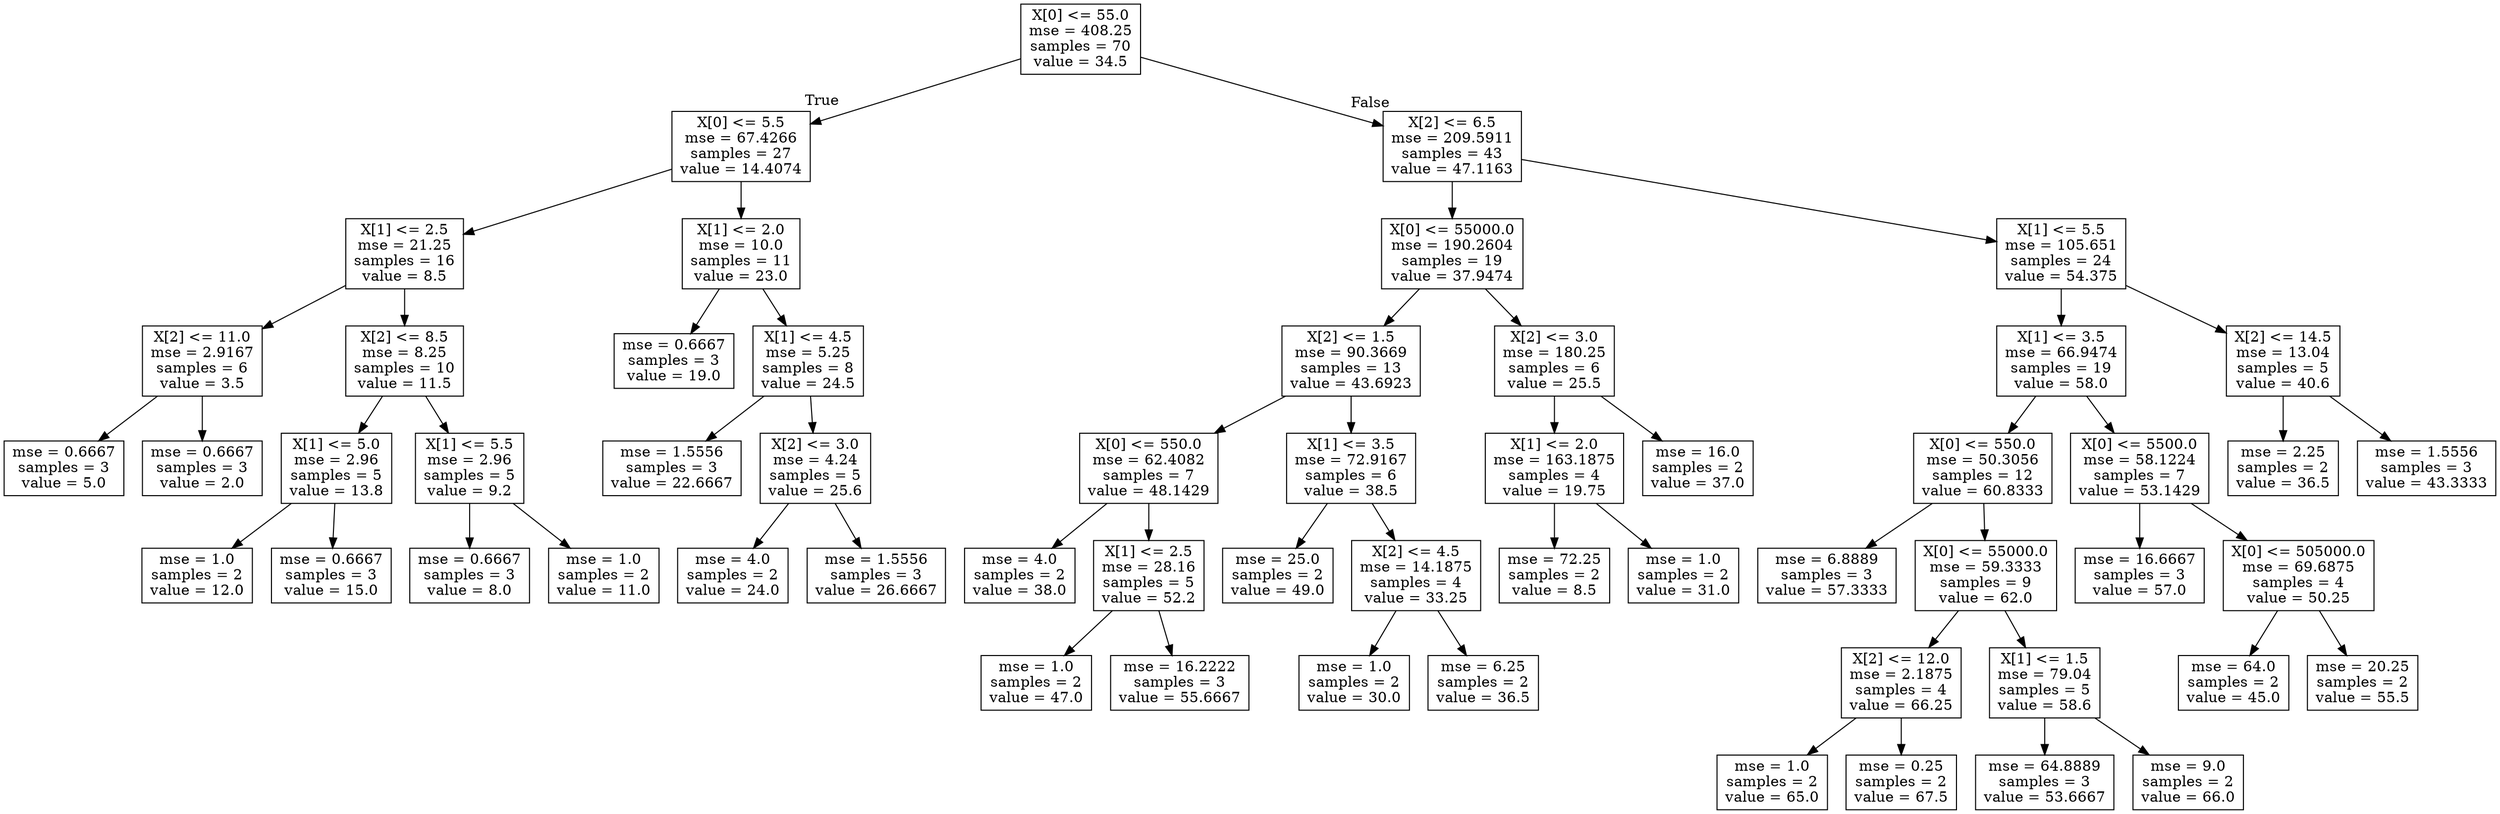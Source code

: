 digraph Tree {
node [shape=box] ;
0 [label="X[0] <= 55.0\nmse = 408.25\nsamples = 70\nvalue = 34.5"] ;
1 [label="X[0] <= 5.5\nmse = 67.4266\nsamples = 27\nvalue = 14.4074"] ;
0 -> 1 [labeldistance=2.5, labelangle=45, headlabel="True"] ;
2 [label="X[1] <= 2.5\nmse = 21.25\nsamples = 16\nvalue = 8.5"] ;
1 -> 2 ;
3 [label="X[2] <= 11.0\nmse = 2.9167\nsamples = 6\nvalue = 3.5"] ;
2 -> 3 ;
4 [label="mse = 0.6667\nsamples = 3\nvalue = 5.0"] ;
3 -> 4 ;
5 [label="mse = 0.6667\nsamples = 3\nvalue = 2.0"] ;
3 -> 5 ;
6 [label="X[2] <= 8.5\nmse = 8.25\nsamples = 10\nvalue = 11.5"] ;
2 -> 6 ;
7 [label="X[1] <= 5.0\nmse = 2.96\nsamples = 5\nvalue = 13.8"] ;
6 -> 7 ;
8 [label="mse = 1.0\nsamples = 2\nvalue = 12.0"] ;
7 -> 8 ;
9 [label="mse = 0.6667\nsamples = 3\nvalue = 15.0"] ;
7 -> 9 ;
10 [label="X[1] <= 5.5\nmse = 2.96\nsamples = 5\nvalue = 9.2"] ;
6 -> 10 ;
11 [label="mse = 0.6667\nsamples = 3\nvalue = 8.0"] ;
10 -> 11 ;
12 [label="mse = 1.0\nsamples = 2\nvalue = 11.0"] ;
10 -> 12 ;
13 [label="X[1] <= 2.0\nmse = 10.0\nsamples = 11\nvalue = 23.0"] ;
1 -> 13 ;
14 [label="mse = 0.6667\nsamples = 3\nvalue = 19.0"] ;
13 -> 14 ;
15 [label="X[1] <= 4.5\nmse = 5.25\nsamples = 8\nvalue = 24.5"] ;
13 -> 15 ;
16 [label="mse = 1.5556\nsamples = 3\nvalue = 22.6667"] ;
15 -> 16 ;
17 [label="X[2] <= 3.0\nmse = 4.24\nsamples = 5\nvalue = 25.6"] ;
15 -> 17 ;
18 [label="mse = 4.0\nsamples = 2\nvalue = 24.0"] ;
17 -> 18 ;
19 [label="mse = 1.5556\nsamples = 3\nvalue = 26.6667"] ;
17 -> 19 ;
20 [label="X[2] <= 6.5\nmse = 209.5911\nsamples = 43\nvalue = 47.1163"] ;
0 -> 20 [labeldistance=2.5, labelangle=-45, headlabel="False"] ;
21 [label="X[0] <= 55000.0\nmse = 190.2604\nsamples = 19\nvalue = 37.9474"] ;
20 -> 21 ;
22 [label="X[2] <= 1.5\nmse = 90.3669\nsamples = 13\nvalue = 43.6923"] ;
21 -> 22 ;
23 [label="X[0] <= 550.0\nmse = 62.4082\nsamples = 7\nvalue = 48.1429"] ;
22 -> 23 ;
24 [label="mse = 4.0\nsamples = 2\nvalue = 38.0"] ;
23 -> 24 ;
25 [label="X[1] <= 2.5\nmse = 28.16\nsamples = 5\nvalue = 52.2"] ;
23 -> 25 ;
26 [label="mse = 1.0\nsamples = 2\nvalue = 47.0"] ;
25 -> 26 ;
27 [label="mse = 16.2222\nsamples = 3\nvalue = 55.6667"] ;
25 -> 27 ;
28 [label="X[1] <= 3.5\nmse = 72.9167\nsamples = 6\nvalue = 38.5"] ;
22 -> 28 ;
29 [label="mse = 25.0\nsamples = 2\nvalue = 49.0"] ;
28 -> 29 ;
30 [label="X[2] <= 4.5\nmse = 14.1875\nsamples = 4\nvalue = 33.25"] ;
28 -> 30 ;
31 [label="mse = 1.0\nsamples = 2\nvalue = 30.0"] ;
30 -> 31 ;
32 [label="mse = 6.25\nsamples = 2\nvalue = 36.5"] ;
30 -> 32 ;
33 [label="X[2] <= 3.0\nmse = 180.25\nsamples = 6\nvalue = 25.5"] ;
21 -> 33 ;
34 [label="X[1] <= 2.0\nmse = 163.1875\nsamples = 4\nvalue = 19.75"] ;
33 -> 34 ;
35 [label="mse = 72.25\nsamples = 2\nvalue = 8.5"] ;
34 -> 35 ;
36 [label="mse = 1.0\nsamples = 2\nvalue = 31.0"] ;
34 -> 36 ;
37 [label="mse = 16.0\nsamples = 2\nvalue = 37.0"] ;
33 -> 37 ;
38 [label="X[1] <= 5.5\nmse = 105.651\nsamples = 24\nvalue = 54.375"] ;
20 -> 38 ;
39 [label="X[1] <= 3.5\nmse = 66.9474\nsamples = 19\nvalue = 58.0"] ;
38 -> 39 ;
40 [label="X[0] <= 550.0\nmse = 50.3056\nsamples = 12\nvalue = 60.8333"] ;
39 -> 40 ;
41 [label="mse = 6.8889\nsamples = 3\nvalue = 57.3333"] ;
40 -> 41 ;
42 [label="X[0] <= 55000.0\nmse = 59.3333\nsamples = 9\nvalue = 62.0"] ;
40 -> 42 ;
43 [label="X[2] <= 12.0\nmse = 2.1875\nsamples = 4\nvalue = 66.25"] ;
42 -> 43 ;
44 [label="mse = 1.0\nsamples = 2\nvalue = 65.0"] ;
43 -> 44 ;
45 [label="mse = 0.25\nsamples = 2\nvalue = 67.5"] ;
43 -> 45 ;
46 [label="X[1] <= 1.5\nmse = 79.04\nsamples = 5\nvalue = 58.6"] ;
42 -> 46 ;
47 [label="mse = 64.8889\nsamples = 3\nvalue = 53.6667"] ;
46 -> 47 ;
48 [label="mse = 9.0\nsamples = 2\nvalue = 66.0"] ;
46 -> 48 ;
49 [label="X[0] <= 5500.0\nmse = 58.1224\nsamples = 7\nvalue = 53.1429"] ;
39 -> 49 ;
50 [label="mse = 16.6667\nsamples = 3\nvalue = 57.0"] ;
49 -> 50 ;
51 [label="X[0] <= 505000.0\nmse = 69.6875\nsamples = 4\nvalue = 50.25"] ;
49 -> 51 ;
52 [label="mse = 64.0\nsamples = 2\nvalue = 45.0"] ;
51 -> 52 ;
53 [label="mse = 20.25\nsamples = 2\nvalue = 55.5"] ;
51 -> 53 ;
54 [label="X[2] <= 14.5\nmse = 13.04\nsamples = 5\nvalue = 40.6"] ;
38 -> 54 ;
55 [label="mse = 2.25\nsamples = 2\nvalue = 36.5"] ;
54 -> 55 ;
56 [label="mse = 1.5556\nsamples = 3\nvalue = 43.3333"] ;
54 -> 56 ;
}